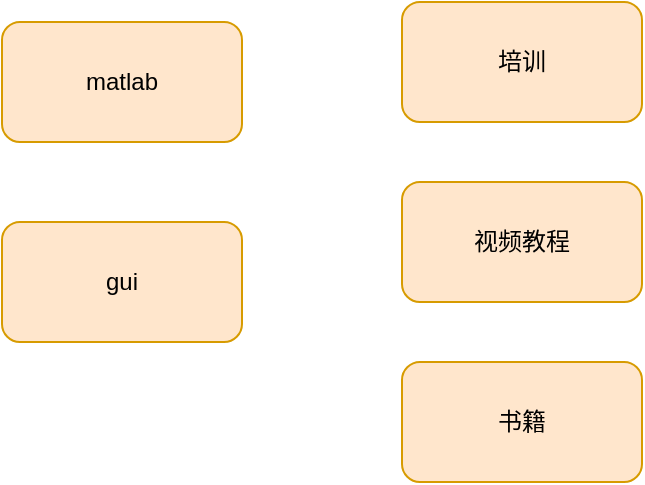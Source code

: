 <mxfile version="12.1.2" type="github" pages="1">
  <diagram id="v0aDKgJK21_tez0SBdlP" name="Page-1">
    <mxGraphModel dx="1302" dy="847" grid="1" gridSize="10" guides="1" tooltips="1" connect="1" arrows="1" fold="1" page="1" pageScale="1" pageWidth="827" pageHeight="1169" math="0" shadow="0">
      <root>
        <mxCell id="0"/>
        <mxCell id="1" parent="0"/>
        <mxCell id="4lSk_yB9vL9-ZRo8prOx-1" value="matlab" style="rounded=1;whiteSpace=wrap;html=1;fillColor=#ffe6cc;strokeColor=#d79b00;" vertex="1" parent="1">
          <mxGeometry x="90" y="220" width="120" height="60" as="geometry"/>
        </mxCell>
        <mxCell id="4lSk_yB9vL9-ZRo8prOx-2" value="gui" style="rounded=1;whiteSpace=wrap;html=1;fillColor=#ffe6cc;strokeColor=#d79b00;" vertex="1" parent="1">
          <mxGeometry x="90" y="320" width="120" height="60" as="geometry"/>
        </mxCell>
        <mxCell id="4lSk_yB9vL9-ZRo8prOx-3" value="培训" style="rounded=1;whiteSpace=wrap;html=1;fillColor=#ffe6cc;strokeColor=#d79b00;" vertex="1" parent="1">
          <mxGeometry x="290" y="210" width="120" height="60" as="geometry"/>
        </mxCell>
        <mxCell id="4lSk_yB9vL9-ZRo8prOx-4" value="视频教程" style="rounded=1;whiteSpace=wrap;html=1;fillColor=#ffe6cc;strokeColor=#d79b00;" vertex="1" parent="1">
          <mxGeometry x="290" y="300" width="120" height="60" as="geometry"/>
        </mxCell>
        <mxCell id="4lSk_yB9vL9-ZRo8prOx-6" value="书籍" style="rounded=1;whiteSpace=wrap;html=1;fillColor=#ffe6cc;strokeColor=#d79b00;" vertex="1" parent="1">
          <mxGeometry x="290" y="390" width="120" height="60" as="geometry"/>
        </mxCell>
      </root>
    </mxGraphModel>
  </diagram>
</mxfile>
